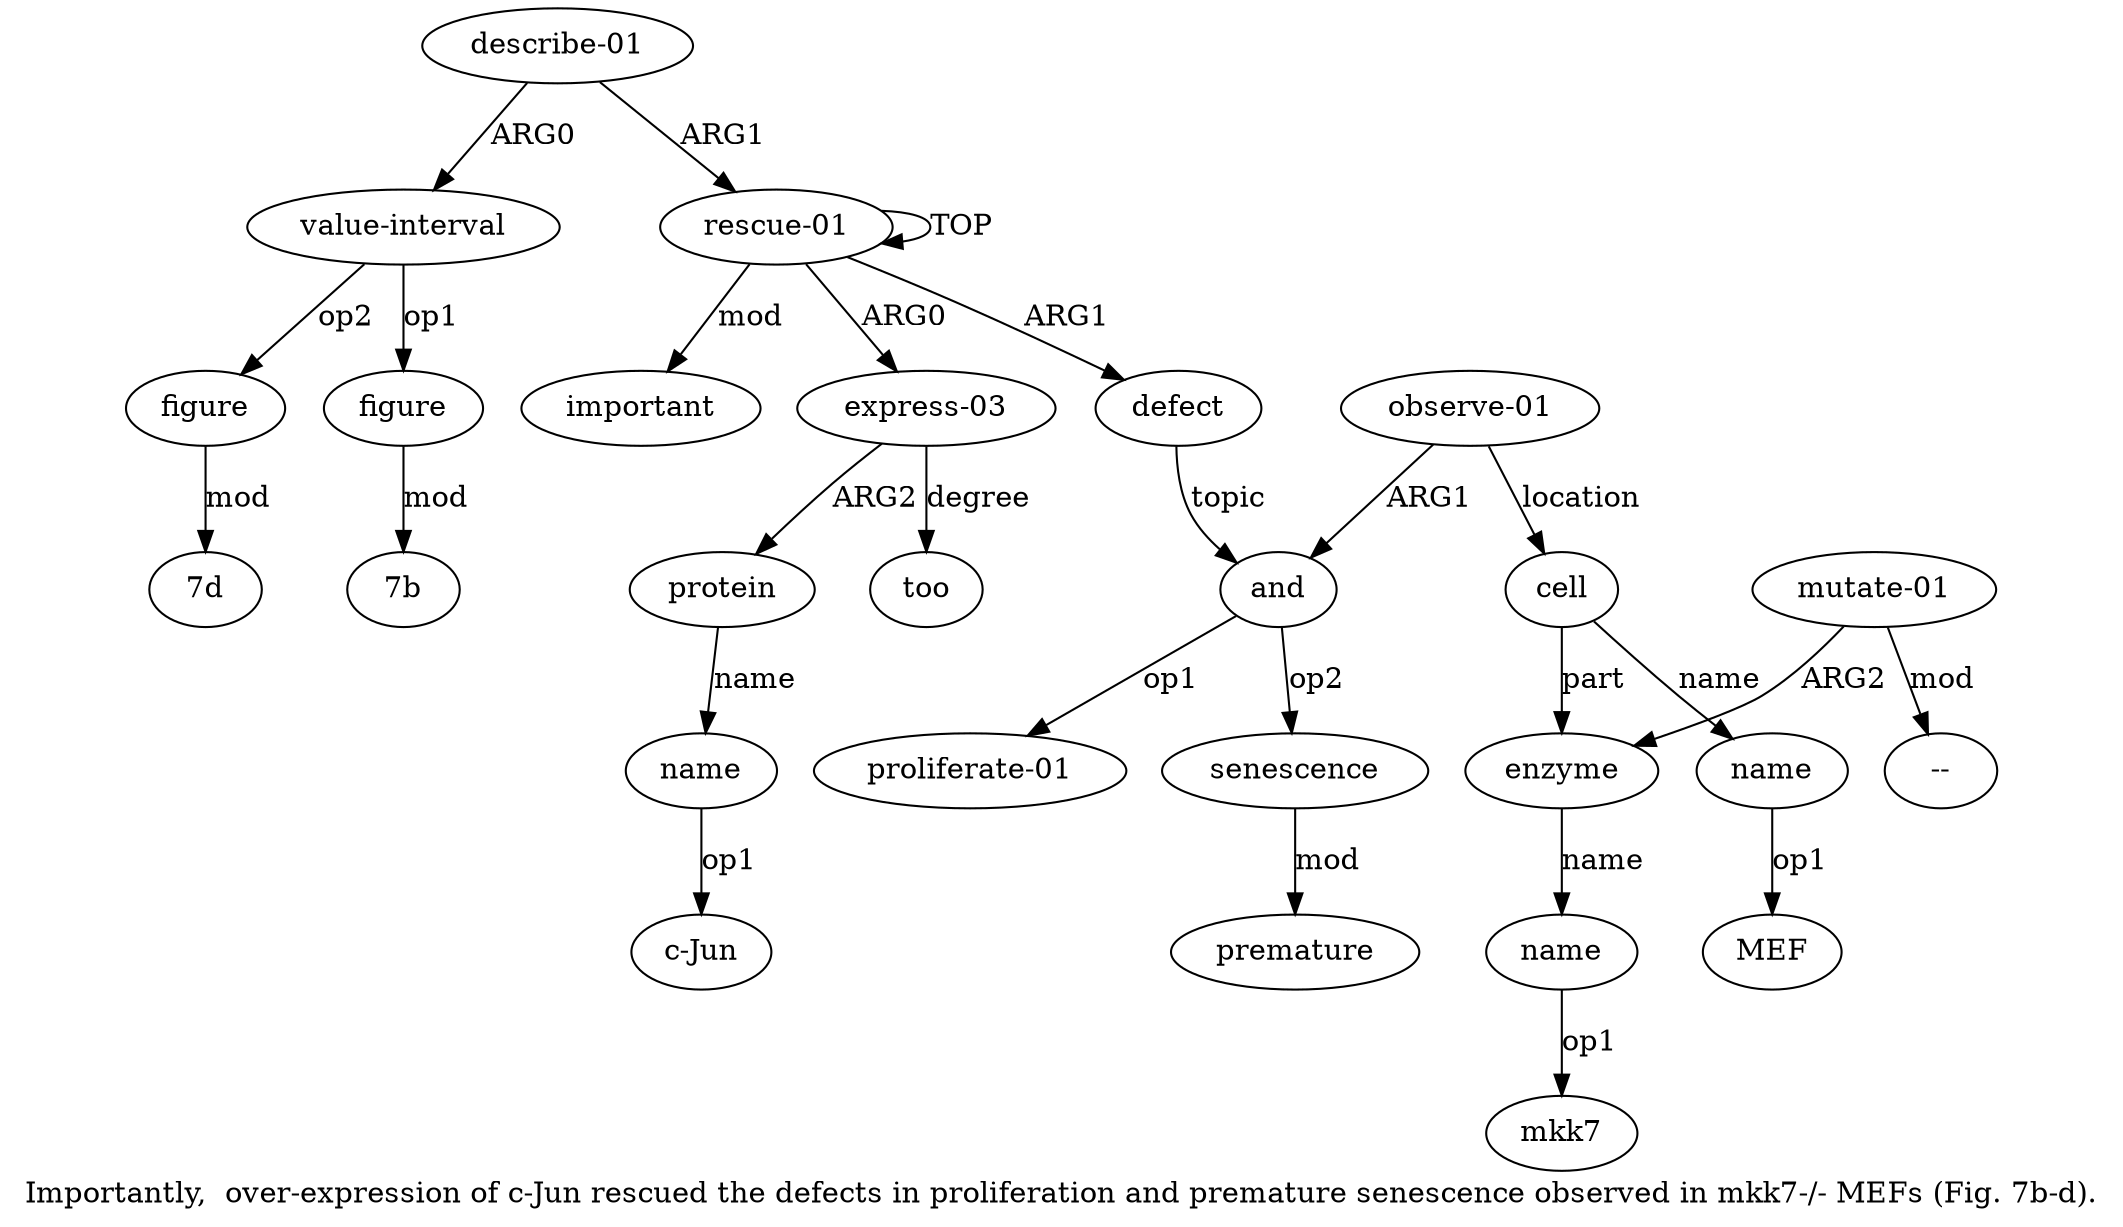 digraph  {
	graph [label="Importantly,  over-expression of c-Jun rescued the defects in proliferation and premature senescence observed in mkk7-/- MEFs (Fig. \
7b-d)."];
	node [label="\N"];
	a20	 [color=black,
		gold_ind=20,
		gold_label=figure,
		label=figure,
		test_ind=20,
		test_label=figure];
	"a20 7d"	 [color=black,
		gold_ind=-1,
		gold_label="7d",
		label="7d",
		test_ind=-1,
		test_label="7d"];
	a20 -> "a20 7d" [key=0,
	color=black,
	gold_label=mod,
	label=mod,
	test_label=mod];
"a19 7b" [color=black,
	gold_ind=-1,
	gold_label="7b",
	label="7b",
	test_ind=-1,
	test_label="7b"];
"a12 MEF" [color=black,
	gold_ind=-1,
	gold_label=MEF,
	label=MEF,
	test_ind=-1,
	test_label=MEF];
"a3 c-Jun" [color=black,
	gold_ind=-1,
	gold_label="c-Jun",
	label="c-Jun",
	test_ind=-1,
	test_label="c-Jun"];
"a14 mkk7" [color=black,
	gold_ind=-1,
	gold_label=mkk7,
	label=mkk7,
	test_ind=-1,
	test_label=mkk7];
a15 [color=black,
	gold_ind=15,
	gold_label="mutate-01",
	label="mutate-01",
	test_ind=15,
	test_label="mutate-01"];
a13 [color=black,
	gold_ind=13,
	gold_label=enzyme,
	label=enzyme,
	test_ind=13,
	test_label=enzyme];
a15 -> a13 [key=0,
color=black,
gold_label=ARG2,
label=ARG2,
test_label=ARG2];
"a15 --" [color=black,
gold_ind=-1,
gold_label="--",
label="--",
test_ind=-1,
test_label="--"];
a15 -> "a15 --" [key=0,
color=black,
gold_label=mod,
label=mod,
test_label=mod];
a14 [color=black,
gold_ind=14,
gold_label=name,
label=name,
test_ind=14,
test_label=name];
a14 -> "a14 mkk7" [key=0,
color=black,
gold_label=op1,
label=op1,
test_label=op1];
a17 [color=black,
gold_ind=17,
gold_label="describe-01",
label="describe-01",
test_ind=17,
test_label="describe-01"];
a18 [color=black,
gold_ind=18,
gold_label="value-interval",
label="value-interval",
test_ind=18,
test_label="value-interval"];
a17 -> a18 [key=0,
color=black,
gold_label=ARG0,
label=ARG0,
test_label=ARG0];
a0 [color=black,
gold_ind=0,
gold_label="rescue-01",
label="rescue-01",
test_ind=0,
test_label="rescue-01"];
a17 -> a0 [key=0,
color=black,
gold_label=ARG1,
label=ARG1,
test_label=ARG1];
a16 [color=black,
gold_ind=16,
gold_label=important,
label=important,
test_ind=16,
test_label=important];
a11 [color=black,
gold_ind=11,
gold_label=cell,
label=cell,
test_ind=11,
test_label=cell];
a11 -> a13 [key=0,
color=black,
gold_label=part,
label=part,
test_label=part];
a12 [color=black,
gold_ind=12,
gold_label=name,
label=name,
test_ind=12,
test_label=name];
a11 -> a12 [key=0,
color=black,
gold_label=name,
label=name,
test_label=name];
a10 [color=black,
gold_ind=10,
gold_label="observe-01",
label="observe-01",
test_ind=10,
test_label="observe-01"];
a10 -> a11 [key=0,
color=black,
gold_label=location,
label=location,
test_label=location];
a6 [color=black,
gold_ind=6,
gold_label=and,
label=and,
test_ind=6,
test_label=and];
a10 -> a6 [key=0,
color=black,
gold_label=ARG1,
label=ARG1,
test_label=ARG1];
a13 -> a14 [key=0,
color=black,
gold_label=name,
label=name,
test_label=name];
a12 -> "a12 MEF" [key=0,
color=black,
gold_label=op1,
label=op1,
test_label=op1];
a19 [color=black,
gold_ind=19,
gold_label=figure,
label=figure,
test_ind=19,
test_label=figure];
a19 -> "a19 7b" [key=0,
color=black,
gold_label=mod,
label=mod,
test_label=mod];
a18 -> a20 [key=0,
color=black,
gold_label=op2,
label=op2,
test_label=op2];
a18 -> a19 [key=0,
color=black,
gold_label=op1,
label=op1,
test_label=op1];
a1 [color=black,
gold_ind=1,
gold_label="express-03",
label="express-03",
test_ind=1,
test_label="express-03"];
a2 [color=black,
gold_ind=2,
gold_label=protein,
label=protein,
test_ind=2,
test_label=protein];
a1 -> a2 [key=0,
color=black,
gold_label=ARG2,
label=ARG2,
test_label=ARG2];
a4 [color=black,
gold_ind=4,
gold_label=too,
label=too,
test_ind=4,
test_label=too];
a1 -> a4 [key=0,
color=black,
gold_label=degree,
label=degree,
test_label=degree];
a0 -> a16 [key=0,
color=black,
gold_label=mod,
label=mod,
test_label=mod];
a0 -> a1 [key=0,
color=black,
gold_label=ARG0,
label=ARG0,
test_label=ARG0];
a0 -> a0 [key=0,
color=black,
gold_label=TOP,
label=TOP,
test_label=TOP];
a5 [color=black,
gold_ind=5,
gold_label=defect,
label=defect,
test_ind=5,
test_label=defect];
a0 -> a5 [key=0,
color=black,
gold_label=ARG1,
label=ARG1,
test_label=ARG1];
a3 [color=black,
gold_ind=3,
gold_label=name,
label=name,
test_ind=3,
test_label=name];
a3 -> "a3 c-Jun" [key=0,
color=black,
gold_label=op1,
label=op1,
test_label=op1];
a2 -> a3 [key=0,
color=black,
gold_label=name,
label=name,
test_label=name];
a5 -> a6 [key=0,
color=black,
gold_label=topic,
label=topic,
test_label=topic];
a7 [color=black,
gold_ind=7,
gold_label="proliferate-01",
label="proliferate-01",
test_ind=7,
test_label="proliferate-01"];
a6 -> a7 [key=0,
color=black,
gold_label=op1,
label=op1,
test_label=op1];
a8 [color=black,
gold_ind=8,
gold_label=senescence,
label=senescence,
test_ind=8,
test_label=senescence];
a6 -> a8 [key=0,
color=black,
gold_label=op2,
label=op2,
test_label=op2];
a9 [color=black,
gold_ind=9,
gold_label=premature,
label=premature,
test_ind=9,
test_label=premature];
a8 -> a9 [key=0,
color=black,
gold_label=mod,
label=mod,
test_label=mod];
}
